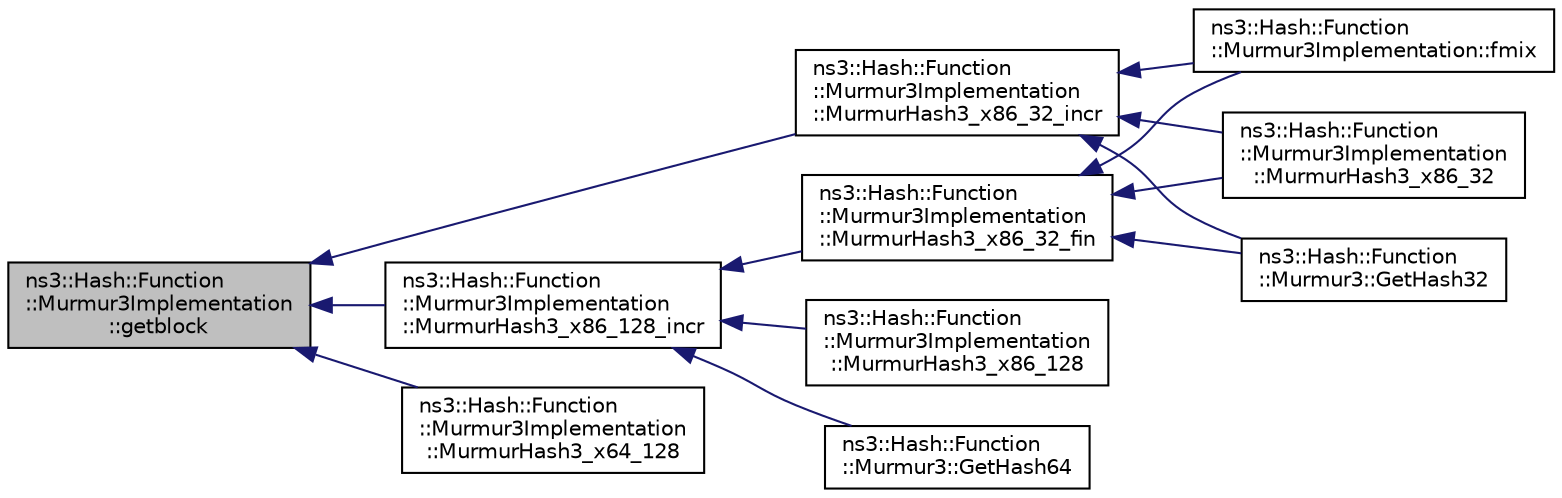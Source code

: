 digraph "ns3::Hash::Function::Murmur3Implementation::getblock"
{
  edge [fontname="Helvetica",fontsize="10",labelfontname="Helvetica",labelfontsize="10"];
  node [fontname="Helvetica",fontsize="10",shape=record];
  rankdir="LR";
  Node1 [label="ns3::Hash::Function\l::Murmur3Implementation\l::getblock",height=0.2,width=0.4,color="black", fillcolor="grey75", style="filled", fontcolor="black"];
  Node1 -> Node2 [dir="back",color="midnightblue",fontsize="10",style="solid"];
  Node2 [label="ns3::Hash::Function\l::Murmur3Implementation\l::MurmurHash3_x86_32_incr",height=0.2,width=0.4,color="black", fillcolor="white", style="filled",URL="$d9/d6d/group__hash__murmur3.html#gad303b7fe16fa5487f07a732c50128542"];
  Node2 -> Node3 [dir="back",color="midnightblue",fontsize="10",style="solid"];
  Node3 [label="ns3::Hash::Function\l::Murmur3Implementation::fmix",height=0.2,width=0.4,color="black", fillcolor="white", style="filled",URL="$d9/d6d/group__hash__murmur3.html#gac511a112658af466a7fd65fcb88c35b9"];
  Node2 -> Node4 [dir="back",color="midnightblue",fontsize="10",style="solid"];
  Node4 [label="ns3::Hash::Function\l::Murmur3Implementation\l::MurmurHash3_x86_32",height=0.2,width=0.4,color="black", fillcolor="white", style="filled",URL="$d9/d6d/group__hash__murmur3.html#ga05715b47dc242ffd2bb485451ecc6cc9"];
  Node2 -> Node5 [dir="back",color="midnightblue",fontsize="10",style="solid"];
  Node5 [label="ns3::Hash::Function\l::Murmur3::GetHash32",height=0.2,width=0.4,color="black", fillcolor="white", style="filled",URL="$de/dda/classns3_1_1Hash_1_1Function_1_1Murmur3.html#a0639182fa8bd469749a6d444d172ca19"];
  Node1 -> Node6 [dir="back",color="midnightblue",fontsize="10",style="solid"];
  Node6 [label="ns3::Hash::Function\l::Murmur3Implementation\l::MurmurHash3_x86_128_incr",height=0.2,width=0.4,color="black", fillcolor="white", style="filled",URL="$d9/d6d/group__hash__murmur3.html#ga284086a230b4549dd730837edf8c25e6"];
  Node6 -> Node7 [dir="back",color="midnightblue",fontsize="10",style="solid"];
  Node7 [label="ns3::Hash::Function\l::Murmur3Implementation\l::MurmurHash3_x86_32_fin",height=0.2,width=0.4,color="black", fillcolor="white", style="filled",URL="$d9/d6d/group__hash__murmur3.html#gaa7a43fb3327475729d3da771a405aa0c"];
  Node7 -> Node3 [dir="back",color="midnightblue",fontsize="10",style="solid"];
  Node7 -> Node4 [dir="back",color="midnightblue",fontsize="10",style="solid"];
  Node7 -> Node5 [dir="back",color="midnightblue",fontsize="10",style="solid"];
  Node6 -> Node8 [dir="back",color="midnightblue",fontsize="10",style="solid"];
  Node8 [label="ns3::Hash::Function\l::Murmur3Implementation\l::MurmurHash3_x86_128",height=0.2,width=0.4,color="black", fillcolor="white", style="filled",URL="$d9/d6d/group__hash__murmur3.html#ga7bc4daaa97ce24425471bb2231316be9"];
  Node6 -> Node9 [dir="back",color="midnightblue",fontsize="10",style="solid"];
  Node9 [label="ns3::Hash::Function\l::Murmur3::GetHash64",height=0.2,width=0.4,color="black", fillcolor="white", style="filled",URL="$de/dda/classns3_1_1Hash_1_1Function_1_1Murmur3.html#a94d6e2f8fcf78b63851f4a39a90a614d"];
  Node1 -> Node10 [dir="back",color="midnightblue",fontsize="10",style="solid"];
  Node10 [label="ns3::Hash::Function\l::Murmur3Implementation\l::MurmurHash3_x64_128",height=0.2,width=0.4,color="black", fillcolor="white", style="filled",URL="$d9/d6d/group__hash__murmur3.html#ga2c91387f5b5beb8f4978e5447b5baf20"];
}
